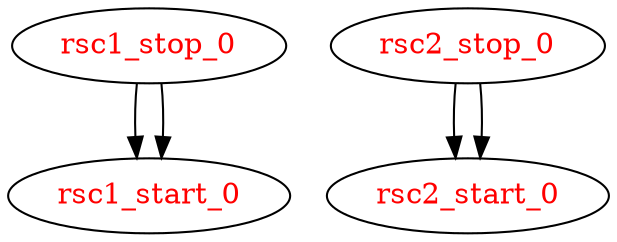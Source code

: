 digraph "g" {
	size = "30,30"
"rsc1_stop_0" [ fontcolor="red" ]
"rsc1_start_0" [ fontcolor="red" ]
"rsc2_stop_0" [ fontcolor="red" ]
"rsc2_start_0" [ fontcolor="red" ]
"rsc1_stop_0" -> "rsc1_start_0"
"rsc1_stop_0" -> "rsc1_start_0"
"rsc2_stop_0" -> "rsc2_start_0"
"rsc2_stop_0" -> "rsc2_start_0"
}
